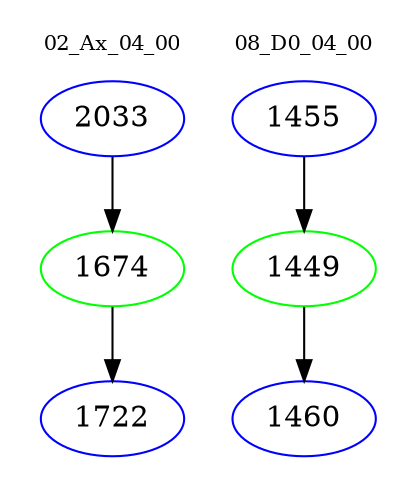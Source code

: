 digraph{
subgraph cluster_0 {
color = white
label = "02_Ax_04_00";
fontsize=10;
T0_2033 [label="2033", color="blue"]
T0_2033 -> T0_1674 [color="black"]
T0_1674 [label="1674", color="green"]
T0_1674 -> T0_1722 [color="black"]
T0_1722 [label="1722", color="blue"]
}
subgraph cluster_1 {
color = white
label = "08_D0_04_00";
fontsize=10;
T1_1455 [label="1455", color="blue"]
T1_1455 -> T1_1449 [color="black"]
T1_1449 [label="1449", color="green"]
T1_1449 -> T1_1460 [color="black"]
T1_1460 [label="1460", color="blue"]
}
}
